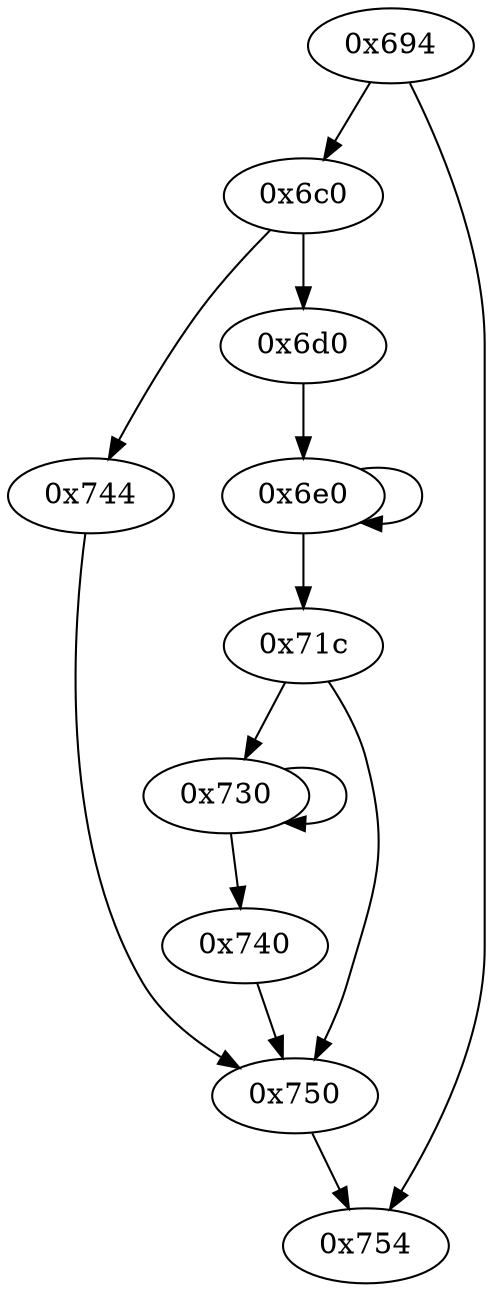 digraph "" {
	"0x694"	 [opcode="[u'push', u'add', u'sub', u'mov', u'ldr', u'cmp', u'ldr', u'ldr', u'str', u'mov', u'b']"];
	"0x6c0"	 [opcode="[u'ldr', u'ldrb', u'cmp', u'b']"];
	"0x694" -> "0x6c0";
	"0x754"	 [opcode="[u'ldr', u'ldr', u'ldr', u'ldr', u'sub', u'sub', u'pop']"];
	"0x694" -> "0x754";
	"0x744"	 [opcode="[u'ldr', u'add', u'bl']"];
	"0x6c0" -> "0x744";
	"0x6d0"	 [opcode="[u'mov', u'mov', u'mov', u'add']"];
	"0x6c0" -> "0x6d0";
	"0x730"	 [opcode="[u'ldrb', u'bl', u'sub', u'b']"];
	"0x730" -> "0x730";
	"0x740"	 [opcode="[u'b']"];
	"0x730" -> "0x740";
	"0x71c"	 [opcode="[u'ldr', u'add', u'bl', u'cmp', u'b']"];
	"0x71c" -> "0x730";
	"0x750"	 [opcode="[u'mov']"];
	"0x71c" -> "0x750";
	"0x6e0"	 [opcode="[u'asr', u'mov', u'add', u'bic', u'asr', u'sub', u'add', u'cmp', u'mov', u'cmp', u'mov', u'add', u'strb', u'add', u'b']"];
	"0x6e0" -> "0x71c";
	"0x6e0" -> "0x6e0";
	"0x744" -> "0x750";
	"0x750" -> "0x754";
	"0x740" -> "0x750";
	"0x6d0" -> "0x6e0";
}
